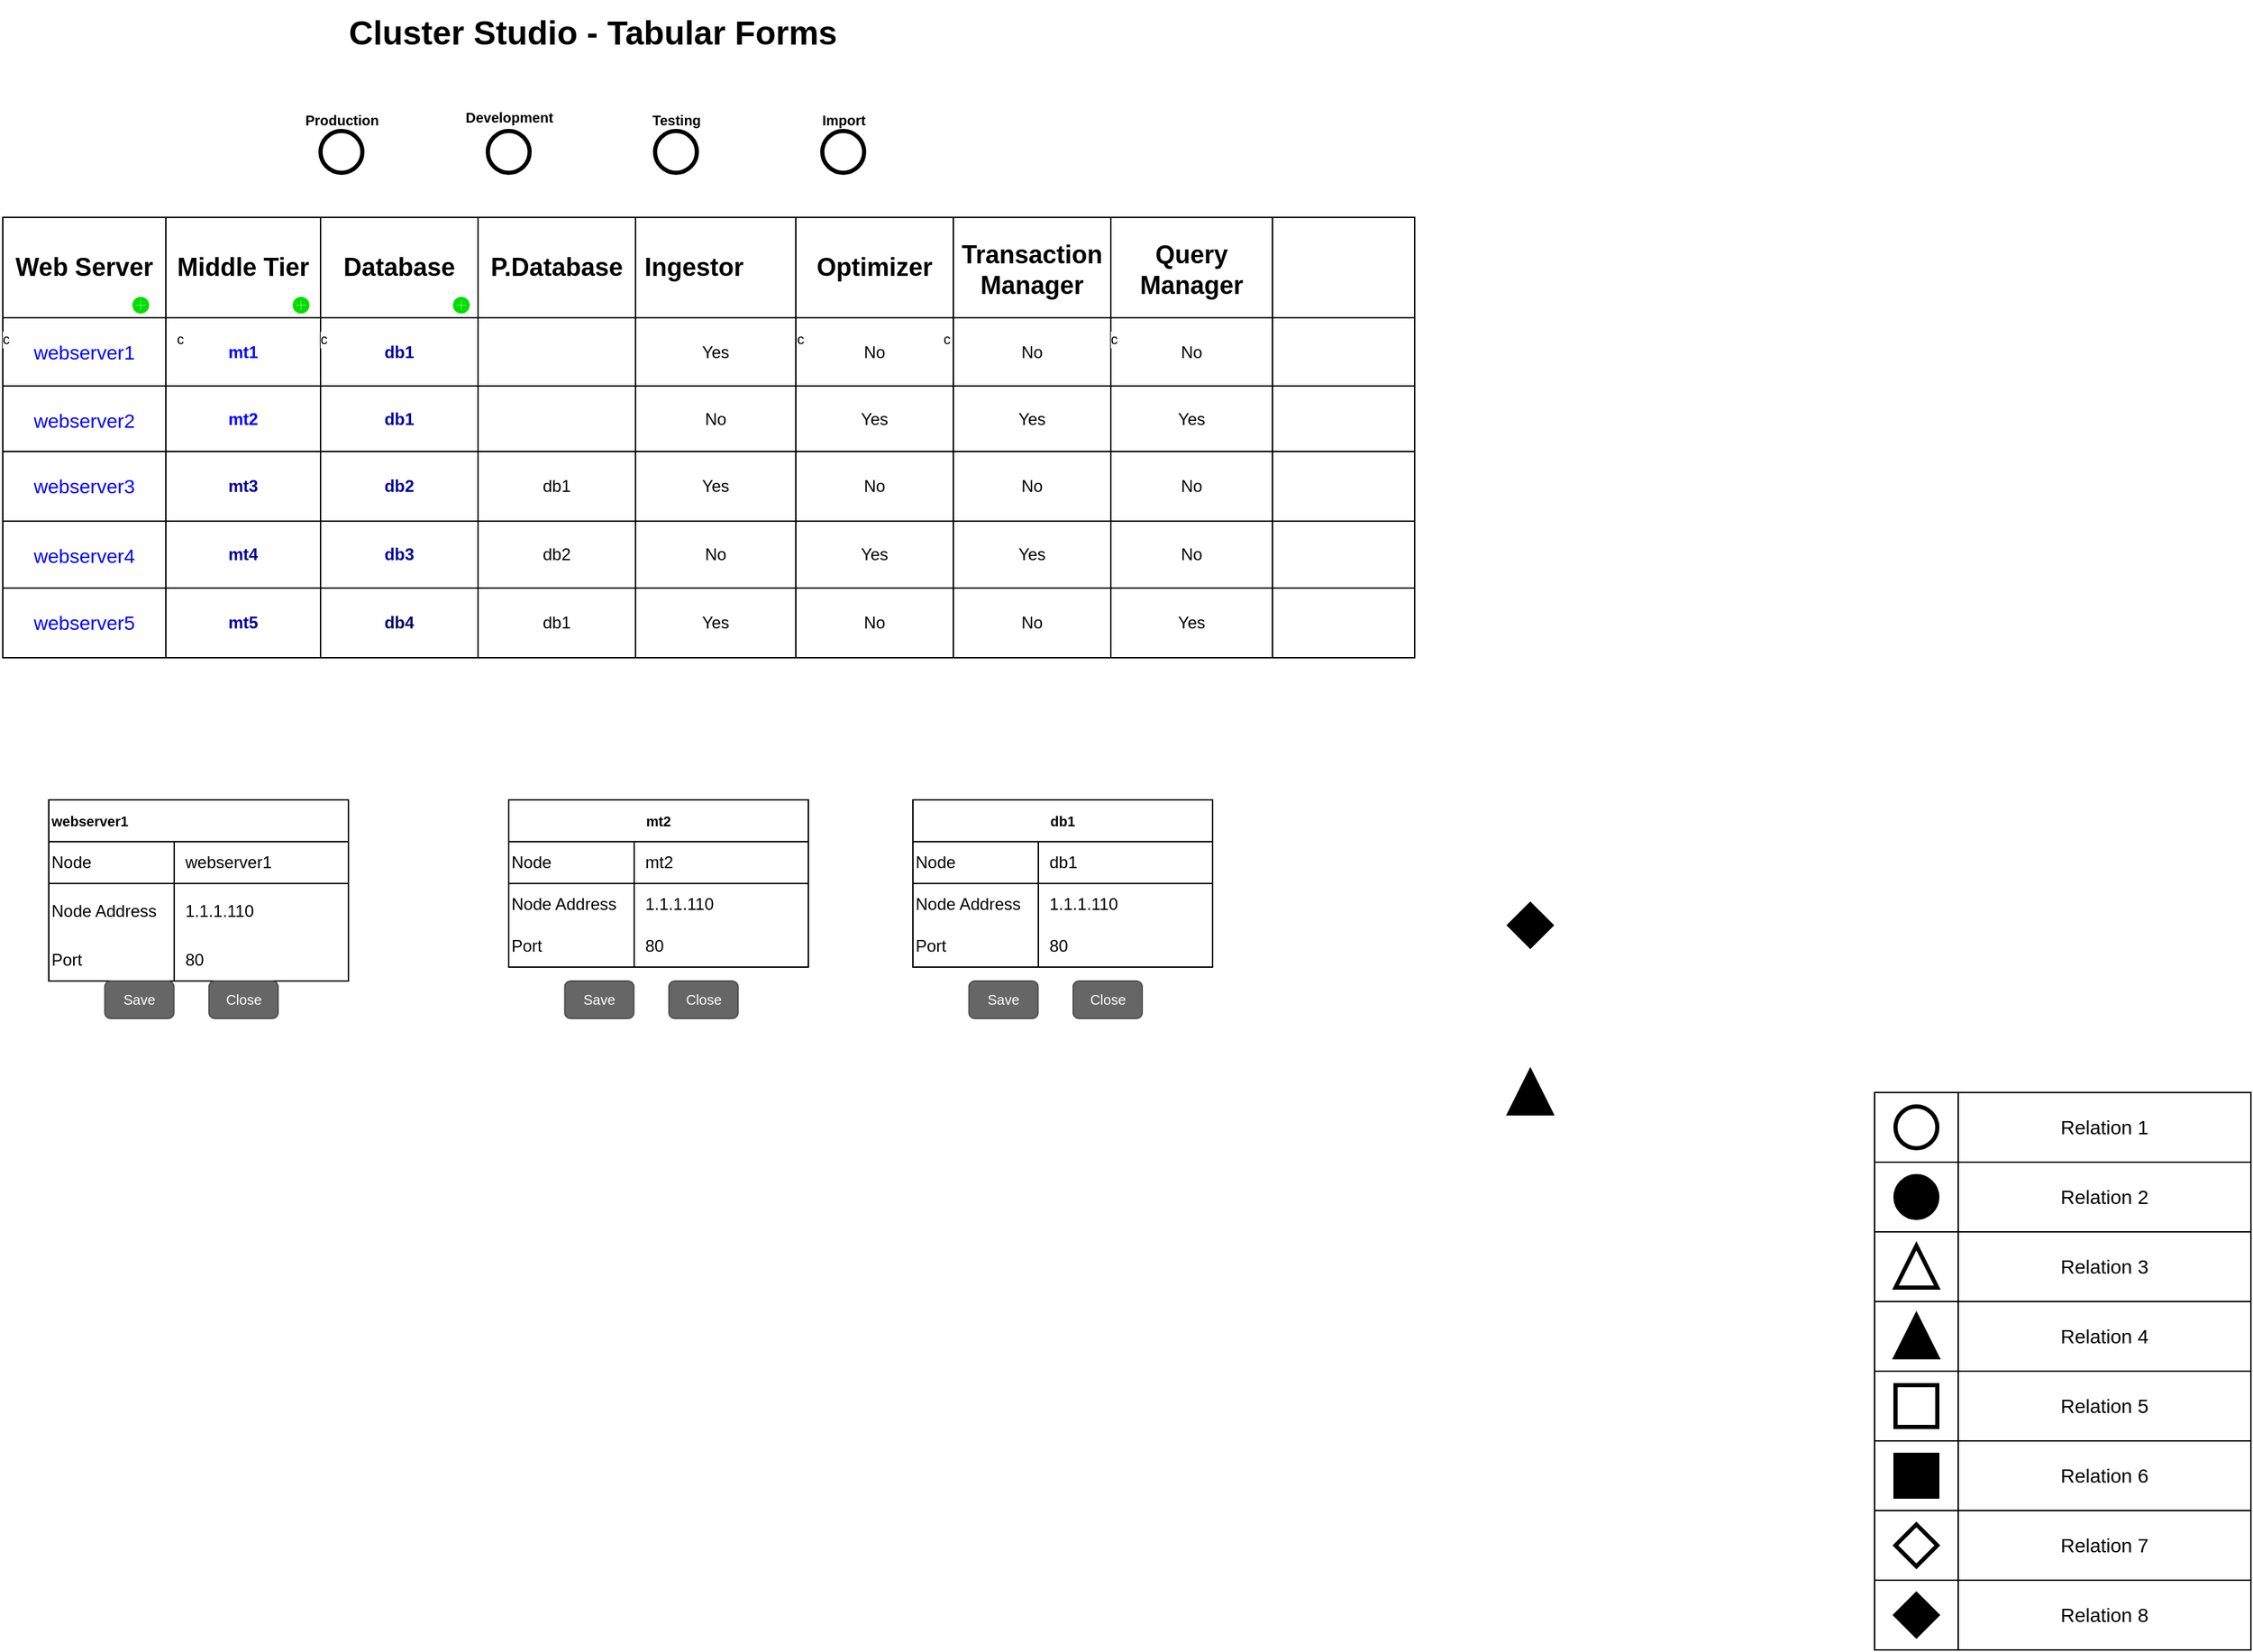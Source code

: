 <mxfile version="13.6.2" type="github">
  <diagram name="Page-1" id="bd83a815-5ea8-2e97-e5ec-87c9f400f2fa">
    <mxGraphModel dx="1038" dy="580" grid="1" gridSize="10" guides="1" tooltips="1" connect="1" arrows="1" fold="1" page="1" pageScale="1.5" pageWidth="1169" pageHeight="826" background="#ffffff" math="0" shadow="0">
      <root>
        <mxCell id="0" style=";html=1;" />
        <mxCell id="1" style=";html=1;" parent="0" />
        <mxCell id="kIJgZ0-0CaOkRdr19EaL-111" value="" style="shape=table;html=1;whiteSpace=wrap;startSize=0;container=1;collapsible=0;childLayout=tableLayout;" parent="1" vertex="1">
          <mxGeometry x="57" y="162" width="1013" height="316" as="geometry" />
        </mxCell>
        <mxCell id="kIJgZ0-0CaOkRdr19EaL-112" value="" style="shape=partialRectangle;html=1;whiteSpace=wrap;collapsible=0;dropTarget=0;pointerEvents=0;fillColor=none;top=0;left=0;bottom=0;right=0;points=[[0,0.5],[1,0.5]];portConstraint=eastwest;" parent="kIJgZ0-0CaOkRdr19EaL-111" vertex="1">
          <mxGeometry width="1013" height="72" as="geometry" />
        </mxCell>
        <mxCell id="kIJgZ0-0CaOkRdr19EaL-113" value="&lt;h2&gt;Web Server&lt;/h2&gt;" style="shape=partialRectangle;html=1;whiteSpace=wrap;connectable=0;overflow=hidden;fillColor=none;top=0;left=0;bottom=0;right=0;" parent="kIJgZ0-0CaOkRdr19EaL-112" vertex="1">
          <mxGeometry width="117" height="72" as="geometry" />
        </mxCell>
        <mxCell id="kIJgZ0-0CaOkRdr19EaL-114" value="&lt;h2&gt;Middle Tier&lt;/h2&gt;" style="shape=partialRectangle;html=1;whiteSpace=wrap;connectable=0;overflow=hidden;fillColor=none;top=0;left=0;bottom=0;right=0;" parent="kIJgZ0-0CaOkRdr19EaL-112" vertex="1">
          <mxGeometry x="117" width="111" height="72" as="geometry" />
        </mxCell>
        <mxCell id="kIJgZ0-0CaOkRdr19EaL-115" value="&lt;h2&gt;Database&lt;/h2&gt;" style="shape=partialRectangle;html=1;whiteSpace=wrap;connectable=0;overflow=hidden;fillColor=none;top=0;left=0;bottom=0;right=0;" parent="kIJgZ0-0CaOkRdr19EaL-112" vertex="1">
          <mxGeometry x="228" width="113" height="72" as="geometry" />
        </mxCell>
        <mxCell id="kIJgZ0-0CaOkRdr19EaL-116" value="&lt;h2&gt;P.Database&lt;/h2&gt;" style="shape=partialRectangle;html=1;whiteSpace=wrap;connectable=0;overflow=hidden;fillColor=none;top=0;left=0;bottom=0;right=0;" parent="kIJgZ0-0CaOkRdr19EaL-112" vertex="1">
          <mxGeometry x="341" width="113" height="72" as="geometry" />
        </mxCell>
        <mxCell id="kIJgZ0-0CaOkRdr19EaL-117" value="&lt;h2&gt;&lt;br&gt;&lt;/h2&gt;" style="shape=partialRectangle;html=1;whiteSpace=wrap;connectable=0;overflow=hidden;fillColor=none;top=0;left=0;bottom=0;right=0;" parent="kIJgZ0-0CaOkRdr19EaL-112" vertex="1">
          <mxGeometry x="454" width="115" height="72" as="geometry" />
        </mxCell>
        <mxCell id="kIJgZ0-0CaOkRdr19EaL-118" value="&lt;h2&gt;Optimizer&lt;/h2&gt;" style="shape=partialRectangle;html=1;whiteSpace=wrap;connectable=0;overflow=hidden;fillColor=none;top=0;left=0;bottom=0;right=0;" parent="kIJgZ0-0CaOkRdr19EaL-112" vertex="1">
          <mxGeometry x="569" width="113" height="72" as="geometry" />
        </mxCell>
        <mxCell id="kIJgZ0-0CaOkRdr19EaL-119" value="&lt;h2&gt;Transaction Manager&lt;/h2&gt;" style="shape=partialRectangle;html=1;whiteSpace=wrap;connectable=0;overflow=hidden;fillColor=none;top=0;left=0;bottom=0;right=0;" parent="kIJgZ0-0CaOkRdr19EaL-112" vertex="1">
          <mxGeometry x="682" width="113" height="72" as="geometry" />
        </mxCell>
        <mxCell id="kIJgZ0-0CaOkRdr19EaL-120" value="&lt;h2&gt;Query Manager&lt;/h2&gt;" style="shape=partialRectangle;html=1;whiteSpace=wrap;connectable=0;overflow=hidden;fillColor=none;top=0;left=0;bottom=0;right=0;" parent="kIJgZ0-0CaOkRdr19EaL-112" vertex="1">
          <mxGeometry x="795" width="116" height="72" as="geometry" />
        </mxCell>
        <mxCell id="kIJgZ0-0CaOkRdr19EaL-121" value="&lt;h2&gt;&lt;br&gt;&lt;/h2&gt;" style="shape=partialRectangle;html=1;whiteSpace=wrap;connectable=0;overflow=hidden;fillColor=none;top=0;left=0;bottom=0;right=0;" parent="kIJgZ0-0CaOkRdr19EaL-112" vertex="1">
          <mxGeometry x="911" width="102" height="72" as="geometry" />
        </mxCell>
        <mxCell id="kIJgZ0-0CaOkRdr19EaL-162" value="" style="shape=partialRectangle;html=1;whiteSpace=wrap;collapsible=0;dropTarget=0;pointerEvents=0;fillColor=none;top=0;left=0;bottom=0;right=0;points=[[0,0.5],[1,0.5]];portConstraint=eastwest;" parent="kIJgZ0-0CaOkRdr19EaL-111" vertex="1">
          <mxGeometry y="72" width="1013" height="49" as="geometry" />
        </mxCell>
        <mxCell id="kIJgZ0-0CaOkRdr19EaL-163" value="&lt;h3&gt;&lt;span style=&quot;font-weight: normal&quot;&gt;&lt;font color=&quot;#0000ff&quot;&gt;webserver1&lt;/font&gt;&lt;/span&gt;&lt;/h3&gt;" style="shape=partialRectangle;html=1;whiteSpace=wrap;connectable=0;overflow=hidden;fillColor=none;top=0;left=0;bottom=0;right=0;" parent="kIJgZ0-0CaOkRdr19EaL-162" vertex="1">
          <mxGeometry width="117" height="49" as="geometry" />
        </mxCell>
        <mxCell id="kIJgZ0-0CaOkRdr19EaL-164" value="&lt;font color=&quot;#0000ff&quot;&gt;&lt;b&gt;mt1&lt;/b&gt;&lt;/font&gt;" style="shape=partialRectangle;html=1;whiteSpace=wrap;connectable=0;overflow=hidden;fillColor=none;top=0;left=0;bottom=0;right=0;" parent="kIJgZ0-0CaOkRdr19EaL-162" vertex="1">
          <mxGeometry x="117" width="111" height="49" as="geometry" />
        </mxCell>
        <mxCell id="kIJgZ0-0CaOkRdr19EaL-165" value="&lt;font color=&quot;#000099&quot;&gt;&lt;b&gt;db1&lt;/b&gt;&lt;/font&gt;" style="shape=partialRectangle;html=1;whiteSpace=wrap;connectable=0;overflow=hidden;fillColor=none;top=0;left=0;bottom=0;right=0;" parent="kIJgZ0-0CaOkRdr19EaL-162" vertex="1">
          <mxGeometry x="228" width="113" height="49" as="geometry" />
        </mxCell>
        <mxCell id="kIJgZ0-0CaOkRdr19EaL-166" value="" style="shape=partialRectangle;html=1;whiteSpace=wrap;connectable=0;overflow=hidden;fillColor=none;top=0;left=0;bottom=0;right=0;" parent="kIJgZ0-0CaOkRdr19EaL-162" vertex="1">
          <mxGeometry x="341" width="113" height="49" as="geometry" />
        </mxCell>
        <mxCell id="kIJgZ0-0CaOkRdr19EaL-167" value="Yes" style="shape=partialRectangle;html=1;whiteSpace=wrap;connectable=0;overflow=hidden;fillColor=none;top=0;left=0;bottom=0;right=0;" parent="kIJgZ0-0CaOkRdr19EaL-162" vertex="1">
          <mxGeometry x="454" width="115" height="49" as="geometry" />
        </mxCell>
        <mxCell id="kIJgZ0-0CaOkRdr19EaL-168" value="No" style="shape=partialRectangle;html=1;whiteSpace=wrap;connectable=0;overflow=hidden;fillColor=none;top=0;left=0;bottom=0;right=0;" parent="kIJgZ0-0CaOkRdr19EaL-162" vertex="1">
          <mxGeometry x="569" width="113" height="49" as="geometry" />
        </mxCell>
        <mxCell id="kIJgZ0-0CaOkRdr19EaL-169" value="No" style="shape=partialRectangle;html=1;whiteSpace=wrap;connectable=0;overflow=hidden;fillColor=none;top=0;left=0;bottom=0;right=0;" parent="kIJgZ0-0CaOkRdr19EaL-162" vertex="1">
          <mxGeometry x="682" width="113" height="49" as="geometry" />
        </mxCell>
        <mxCell id="kIJgZ0-0CaOkRdr19EaL-170" value="No" style="shape=partialRectangle;html=1;whiteSpace=wrap;connectable=0;overflow=hidden;fillColor=none;top=0;left=0;bottom=0;right=0;" parent="kIJgZ0-0CaOkRdr19EaL-162" vertex="1">
          <mxGeometry x="795" width="116" height="49" as="geometry" />
        </mxCell>
        <mxCell id="kIJgZ0-0CaOkRdr19EaL-171" value="" style="shape=partialRectangle;html=1;whiteSpace=wrap;connectable=0;overflow=hidden;fillColor=none;top=0;left=0;bottom=0;right=0;" parent="kIJgZ0-0CaOkRdr19EaL-162" vertex="1">
          <mxGeometry x="911" width="102" height="49" as="geometry" />
        </mxCell>
        <mxCell id="kIJgZ0-0CaOkRdr19EaL-152" value="" style="shape=partialRectangle;html=1;whiteSpace=wrap;collapsible=0;dropTarget=0;pointerEvents=0;fillColor=none;top=0;left=0;bottom=0;right=0;points=[[0,0.5],[1,0.5]];portConstraint=eastwest;" parent="kIJgZ0-0CaOkRdr19EaL-111" vertex="1">
          <mxGeometry y="121" width="1013" height="47" as="geometry" />
        </mxCell>
        <mxCell id="kIJgZ0-0CaOkRdr19EaL-153" value="&lt;h3&gt;&lt;span style=&quot;font-weight: normal&quot;&gt;&lt;font color=&quot;#0000ff&quot;&gt;webserver2&lt;/font&gt;&lt;/span&gt;&lt;/h3&gt;" style="shape=partialRectangle;html=1;whiteSpace=wrap;connectable=0;overflow=hidden;fillColor=none;top=0;left=0;bottom=0;right=0;" parent="kIJgZ0-0CaOkRdr19EaL-152" vertex="1">
          <mxGeometry width="117" height="47" as="geometry" />
        </mxCell>
        <mxCell id="kIJgZ0-0CaOkRdr19EaL-154" value="&lt;font color=&quot;#0000ff&quot;&gt;&lt;b&gt;mt2&lt;/b&gt;&lt;/font&gt;" style="shape=partialRectangle;html=1;whiteSpace=wrap;connectable=0;overflow=hidden;fillColor=none;top=0;left=0;bottom=0;right=0;" parent="kIJgZ0-0CaOkRdr19EaL-152" vertex="1">
          <mxGeometry x="117" width="111" height="47" as="geometry" />
        </mxCell>
        <mxCell id="kIJgZ0-0CaOkRdr19EaL-155" value="&lt;font color=&quot;#000099&quot;&gt;&lt;b&gt;db1&lt;/b&gt;&lt;/font&gt;" style="shape=partialRectangle;html=1;whiteSpace=wrap;connectable=0;overflow=hidden;fillColor=none;top=0;left=0;bottom=0;right=0;" parent="kIJgZ0-0CaOkRdr19EaL-152" vertex="1">
          <mxGeometry x="228" width="113" height="47" as="geometry" />
        </mxCell>
        <mxCell id="kIJgZ0-0CaOkRdr19EaL-156" value="" style="shape=partialRectangle;html=1;whiteSpace=wrap;connectable=0;overflow=hidden;fillColor=none;top=0;left=0;bottom=0;right=0;" parent="kIJgZ0-0CaOkRdr19EaL-152" vertex="1">
          <mxGeometry x="341" width="113" height="47" as="geometry" />
        </mxCell>
        <mxCell id="kIJgZ0-0CaOkRdr19EaL-157" value="No" style="shape=partialRectangle;html=1;whiteSpace=wrap;connectable=0;overflow=hidden;fillColor=none;top=0;left=0;bottom=0;right=0;" parent="kIJgZ0-0CaOkRdr19EaL-152" vertex="1">
          <mxGeometry x="454" width="115" height="47" as="geometry" />
        </mxCell>
        <mxCell id="kIJgZ0-0CaOkRdr19EaL-158" value="Yes" style="shape=partialRectangle;html=1;whiteSpace=wrap;connectable=0;overflow=hidden;fillColor=none;top=0;left=0;bottom=0;right=0;" parent="kIJgZ0-0CaOkRdr19EaL-152" vertex="1">
          <mxGeometry x="569" width="113" height="47" as="geometry" />
        </mxCell>
        <mxCell id="kIJgZ0-0CaOkRdr19EaL-159" value="Yes" style="shape=partialRectangle;html=1;whiteSpace=wrap;connectable=0;overflow=hidden;fillColor=none;top=0;left=0;bottom=0;right=0;" parent="kIJgZ0-0CaOkRdr19EaL-152" vertex="1">
          <mxGeometry x="682" width="113" height="47" as="geometry" />
        </mxCell>
        <mxCell id="kIJgZ0-0CaOkRdr19EaL-160" value="Yes" style="shape=partialRectangle;html=1;whiteSpace=wrap;connectable=0;overflow=hidden;fillColor=none;top=0;left=0;bottom=0;right=0;" parent="kIJgZ0-0CaOkRdr19EaL-152" vertex="1">
          <mxGeometry x="795" width="116" height="47" as="geometry" />
        </mxCell>
        <mxCell id="kIJgZ0-0CaOkRdr19EaL-161" value="" style="shape=partialRectangle;html=1;whiteSpace=wrap;connectable=0;overflow=hidden;fillColor=none;top=0;left=0;bottom=0;right=0;" parent="kIJgZ0-0CaOkRdr19EaL-152" vertex="1">
          <mxGeometry x="911" width="102" height="47" as="geometry" />
        </mxCell>
        <mxCell id="kIJgZ0-0CaOkRdr19EaL-142" value="" style="shape=partialRectangle;html=1;whiteSpace=wrap;collapsible=0;dropTarget=0;pointerEvents=0;fillColor=none;top=0;left=0;bottom=0;right=0;points=[[0,0.5],[1,0.5]];portConstraint=eastwest;" parent="kIJgZ0-0CaOkRdr19EaL-111" vertex="1">
          <mxGeometry y="168" width="1013" height="50" as="geometry" />
        </mxCell>
        <mxCell id="kIJgZ0-0CaOkRdr19EaL-143" value="&lt;h3&gt;&lt;span style=&quot;font-weight: normal&quot;&gt;&lt;font color=&quot;#0000ff&quot;&gt;webserver3&lt;/font&gt;&lt;/span&gt;&lt;/h3&gt;" style="shape=partialRectangle;html=1;whiteSpace=wrap;connectable=0;overflow=hidden;fillColor=none;top=0;left=0;bottom=0;right=0;" parent="kIJgZ0-0CaOkRdr19EaL-142" vertex="1">
          <mxGeometry width="117" height="50" as="geometry" />
        </mxCell>
        <mxCell id="kIJgZ0-0CaOkRdr19EaL-144" value="&lt;font color=&quot;#000099&quot;&gt;&lt;b&gt;mt3&lt;/b&gt;&lt;/font&gt;" style="shape=partialRectangle;html=1;whiteSpace=wrap;connectable=0;overflow=hidden;fillColor=none;top=0;left=0;bottom=0;right=0;" parent="kIJgZ0-0CaOkRdr19EaL-142" vertex="1">
          <mxGeometry x="117" width="111" height="50" as="geometry" />
        </mxCell>
        <mxCell id="kIJgZ0-0CaOkRdr19EaL-145" value="&lt;font color=&quot;#000099&quot;&gt;&lt;b&gt;db2&lt;/b&gt;&lt;/font&gt;" style="shape=partialRectangle;html=1;whiteSpace=wrap;connectable=0;overflow=hidden;fillColor=none;top=0;left=0;bottom=0;right=0;" parent="kIJgZ0-0CaOkRdr19EaL-142" vertex="1">
          <mxGeometry x="228" width="113" height="50" as="geometry" />
        </mxCell>
        <mxCell id="kIJgZ0-0CaOkRdr19EaL-146" value="db1" style="shape=partialRectangle;html=1;whiteSpace=wrap;connectable=0;overflow=hidden;fillColor=none;top=0;left=0;bottom=0;right=0;" parent="kIJgZ0-0CaOkRdr19EaL-142" vertex="1">
          <mxGeometry x="341" width="113" height="50" as="geometry" />
        </mxCell>
        <mxCell id="kIJgZ0-0CaOkRdr19EaL-147" value="Yes" style="shape=partialRectangle;html=1;whiteSpace=wrap;connectable=0;overflow=hidden;fillColor=none;top=0;left=0;bottom=0;right=0;" parent="kIJgZ0-0CaOkRdr19EaL-142" vertex="1">
          <mxGeometry x="454" width="115" height="50" as="geometry" />
        </mxCell>
        <mxCell id="kIJgZ0-0CaOkRdr19EaL-148" value="No" style="shape=partialRectangle;html=1;whiteSpace=wrap;connectable=0;overflow=hidden;fillColor=none;top=0;left=0;bottom=0;right=0;" parent="kIJgZ0-0CaOkRdr19EaL-142" vertex="1">
          <mxGeometry x="569" width="113" height="50" as="geometry" />
        </mxCell>
        <mxCell id="kIJgZ0-0CaOkRdr19EaL-149" value="No" style="shape=partialRectangle;html=1;whiteSpace=wrap;connectable=0;overflow=hidden;fillColor=none;top=0;left=0;bottom=0;right=0;" parent="kIJgZ0-0CaOkRdr19EaL-142" vertex="1">
          <mxGeometry x="682" width="113" height="50" as="geometry" />
        </mxCell>
        <mxCell id="kIJgZ0-0CaOkRdr19EaL-150" value="No" style="shape=partialRectangle;html=1;whiteSpace=wrap;connectable=0;overflow=hidden;fillColor=none;top=0;left=0;bottom=0;right=0;" parent="kIJgZ0-0CaOkRdr19EaL-142" vertex="1">
          <mxGeometry x="795" width="116" height="50" as="geometry" />
        </mxCell>
        <mxCell id="kIJgZ0-0CaOkRdr19EaL-151" value="" style="shape=partialRectangle;html=1;whiteSpace=wrap;connectable=0;overflow=hidden;fillColor=none;top=0;left=0;bottom=0;right=0;" parent="kIJgZ0-0CaOkRdr19EaL-142" vertex="1">
          <mxGeometry x="911" width="102" height="50" as="geometry" />
        </mxCell>
        <mxCell id="kIJgZ0-0CaOkRdr19EaL-122" value="" style="shape=partialRectangle;html=1;whiteSpace=wrap;collapsible=0;dropTarget=0;pointerEvents=0;fillColor=none;top=0;left=0;bottom=0;right=0;points=[[0,0.5],[1,0.5]];portConstraint=eastwest;" parent="kIJgZ0-0CaOkRdr19EaL-111" vertex="1">
          <mxGeometry y="218" width="1013" height="48" as="geometry" />
        </mxCell>
        <mxCell id="kIJgZ0-0CaOkRdr19EaL-123" value="&lt;h3&gt;&lt;span style=&quot;font-weight: normal&quot;&gt;&lt;font color=&quot;#0000ff&quot;&gt;webserver4&lt;/font&gt;&lt;/span&gt;&lt;/h3&gt;" style="shape=partialRectangle;html=1;whiteSpace=wrap;connectable=0;overflow=hidden;fillColor=none;top=0;left=0;bottom=0;right=0;" parent="kIJgZ0-0CaOkRdr19EaL-122" vertex="1">
          <mxGeometry width="117" height="48" as="geometry" />
        </mxCell>
        <mxCell id="kIJgZ0-0CaOkRdr19EaL-124" value="&lt;font color=&quot;#000099&quot;&gt;&lt;b&gt;mt4&lt;/b&gt;&lt;/font&gt;" style="shape=partialRectangle;html=1;whiteSpace=wrap;connectable=0;overflow=hidden;fillColor=none;top=0;left=0;bottom=0;right=0;" parent="kIJgZ0-0CaOkRdr19EaL-122" vertex="1">
          <mxGeometry x="117" width="111" height="48" as="geometry" />
        </mxCell>
        <mxCell id="kIJgZ0-0CaOkRdr19EaL-125" value="&lt;font color=&quot;#000099&quot;&gt;&lt;b&gt;db3&lt;/b&gt;&lt;/font&gt;" style="shape=partialRectangle;html=1;whiteSpace=wrap;connectable=0;overflow=hidden;fillColor=none;top=0;left=0;bottom=0;right=0;" parent="kIJgZ0-0CaOkRdr19EaL-122" vertex="1">
          <mxGeometry x="228" width="113" height="48" as="geometry" />
        </mxCell>
        <mxCell id="kIJgZ0-0CaOkRdr19EaL-126" value="db2" style="shape=partialRectangle;html=1;whiteSpace=wrap;connectable=0;overflow=hidden;fillColor=none;top=0;left=0;bottom=0;right=0;" parent="kIJgZ0-0CaOkRdr19EaL-122" vertex="1">
          <mxGeometry x="341" width="113" height="48" as="geometry" />
        </mxCell>
        <mxCell id="kIJgZ0-0CaOkRdr19EaL-127" value="No" style="shape=partialRectangle;html=1;whiteSpace=wrap;connectable=0;overflow=hidden;fillColor=none;top=0;left=0;bottom=0;right=0;" parent="kIJgZ0-0CaOkRdr19EaL-122" vertex="1">
          <mxGeometry x="454" width="115" height="48" as="geometry" />
        </mxCell>
        <mxCell id="kIJgZ0-0CaOkRdr19EaL-128" value="Yes" style="shape=partialRectangle;html=1;whiteSpace=wrap;connectable=0;overflow=hidden;fillColor=none;top=0;left=0;bottom=0;right=0;" parent="kIJgZ0-0CaOkRdr19EaL-122" vertex="1">
          <mxGeometry x="569" width="113" height="48" as="geometry" />
        </mxCell>
        <mxCell id="kIJgZ0-0CaOkRdr19EaL-129" value="Yes" style="shape=partialRectangle;html=1;whiteSpace=wrap;connectable=0;overflow=hidden;fillColor=none;top=0;left=0;bottom=0;right=0;" parent="kIJgZ0-0CaOkRdr19EaL-122" vertex="1">
          <mxGeometry x="682" width="113" height="48" as="geometry" />
        </mxCell>
        <mxCell id="kIJgZ0-0CaOkRdr19EaL-130" value="No" style="shape=partialRectangle;html=1;whiteSpace=wrap;connectable=0;overflow=hidden;fillColor=none;top=0;left=0;bottom=0;right=0;" parent="kIJgZ0-0CaOkRdr19EaL-122" vertex="1">
          <mxGeometry x="795" width="116" height="48" as="geometry" />
        </mxCell>
        <mxCell id="kIJgZ0-0CaOkRdr19EaL-131" value="" style="shape=partialRectangle;html=1;whiteSpace=wrap;connectable=0;overflow=hidden;fillColor=none;top=0;left=0;bottom=0;right=0;" parent="kIJgZ0-0CaOkRdr19EaL-122" vertex="1">
          <mxGeometry x="911" width="102" height="48" as="geometry" />
        </mxCell>
        <mxCell id="kIJgZ0-0CaOkRdr19EaL-132" value="" style="shape=partialRectangle;html=1;whiteSpace=wrap;collapsible=0;dropTarget=0;pointerEvents=0;fillColor=none;top=0;left=0;bottom=0;right=0;points=[[0,0.5],[1,0.5]];portConstraint=eastwest;" parent="kIJgZ0-0CaOkRdr19EaL-111" vertex="1">
          <mxGeometry y="266" width="1013" height="50" as="geometry" />
        </mxCell>
        <mxCell id="kIJgZ0-0CaOkRdr19EaL-133" value="&lt;h3&gt;&lt;span style=&quot;font-weight: normal&quot;&gt;&lt;font color=&quot;#0000ff&quot;&gt;webserver5&lt;/font&gt;&lt;/span&gt;&lt;/h3&gt;" style="shape=partialRectangle;html=1;whiteSpace=wrap;connectable=0;overflow=hidden;fillColor=none;top=0;left=0;bottom=0;right=0;" parent="kIJgZ0-0CaOkRdr19EaL-132" vertex="1">
          <mxGeometry width="117" height="50" as="geometry" />
        </mxCell>
        <mxCell id="kIJgZ0-0CaOkRdr19EaL-134" value="&lt;font color=&quot;#000099&quot;&gt;&lt;b&gt;mt5&lt;/b&gt;&lt;/font&gt;" style="shape=partialRectangle;html=1;whiteSpace=wrap;connectable=0;overflow=hidden;fillColor=none;top=0;left=0;bottom=0;right=0;" parent="kIJgZ0-0CaOkRdr19EaL-132" vertex="1">
          <mxGeometry x="117" width="111" height="50" as="geometry" />
        </mxCell>
        <mxCell id="kIJgZ0-0CaOkRdr19EaL-135" value="&lt;font color=&quot;#000066&quot;&gt;&lt;b&gt;db4&lt;/b&gt;&lt;/font&gt;" style="shape=partialRectangle;html=1;whiteSpace=wrap;connectable=0;overflow=hidden;fillColor=none;top=0;left=0;bottom=0;right=0;" parent="kIJgZ0-0CaOkRdr19EaL-132" vertex="1">
          <mxGeometry x="228" width="113" height="50" as="geometry" />
        </mxCell>
        <mxCell id="kIJgZ0-0CaOkRdr19EaL-136" value="db1" style="shape=partialRectangle;html=1;whiteSpace=wrap;connectable=0;overflow=hidden;fillColor=none;top=0;left=0;bottom=0;right=0;" parent="kIJgZ0-0CaOkRdr19EaL-132" vertex="1">
          <mxGeometry x="341" width="113" height="50" as="geometry" />
        </mxCell>
        <mxCell id="kIJgZ0-0CaOkRdr19EaL-137" value="Yes" style="shape=partialRectangle;html=1;whiteSpace=wrap;connectable=0;overflow=hidden;fillColor=none;top=0;left=0;bottom=0;right=0;" parent="kIJgZ0-0CaOkRdr19EaL-132" vertex="1">
          <mxGeometry x="454" width="115" height="50" as="geometry" />
        </mxCell>
        <mxCell id="kIJgZ0-0CaOkRdr19EaL-138" value="No" style="shape=partialRectangle;html=1;whiteSpace=wrap;connectable=0;overflow=hidden;fillColor=none;top=0;left=0;bottom=0;right=0;" parent="kIJgZ0-0CaOkRdr19EaL-132" vertex="1">
          <mxGeometry x="569" width="113" height="50" as="geometry" />
        </mxCell>
        <mxCell id="kIJgZ0-0CaOkRdr19EaL-139" value="No" style="shape=partialRectangle;html=1;whiteSpace=wrap;connectable=0;overflow=hidden;fillColor=none;top=0;left=0;bottom=0;right=0;" parent="kIJgZ0-0CaOkRdr19EaL-132" vertex="1">
          <mxGeometry x="682" width="113" height="50" as="geometry" />
        </mxCell>
        <mxCell id="kIJgZ0-0CaOkRdr19EaL-140" value="Yes" style="shape=partialRectangle;html=1;whiteSpace=wrap;connectable=0;overflow=hidden;fillColor=none;top=0;left=0;bottom=0;right=0;" parent="kIJgZ0-0CaOkRdr19EaL-132" vertex="1">
          <mxGeometry x="795" width="116" height="50" as="geometry" />
        </mxCell>
        <mxCell id="kIJgZ0-0CaOkRdr19EaL-141" value="" style="shape=partialRectangle;html=1;whiteSpace=wrap;connectable=0;overflow=hidden;fillColor=none;top=0;left=0;bottom=0;right=0;" parent="kIJgZ0-0CaOkRdr19EaL-132" vertex="1">
          <mxGeometry x="911" width="102" height="50" as="geometry" />
        </mxCell>
        <mxCell id="kIJgZ0-0CaOkRdr19EaL-277" value="webserver1" style="shape=table;html=1;whiteSpace=wrap;startSize=30;container=1;collapsible=0;childLayout=tableLayout;fixedRows=1;rowLines=0;fontStyle=1;align=left;fontSize=10;" parent="1" vertex="1">
          <mxGeometry x="90" y="580" width="215" height="130" as="geometry" />
        </mxCell>
        <mxCell id="kIJgZ0-0CaOkRdr19EaL-278" value="" style="shape=partialRectangle;html=1;whiteSpace=wrap;collapsible=0;dropTarget=0;pointerEvents=0;fillColor=none;top=0;left=0;bottom=1;right=0;points=[[0,0.5],[1,0.5]];portConstraint=eastwest;" parent="kIJgZ0-0CaOkRdr19EaL-277" vertex="1">
          <mxGeometry y="30" width="215" height="30" as="geometry" />
        </mxCell>
        <mxCell id="kIJgZ0-0CaOkRdr19EaL-279" value="Node" style="shape=partialRectangle;html=1;whiteSpace=wrap;connectable=0;fillColor=none;top=0;left=0;bottom=0;right=0;overflow=hidden;align=left;" parent="kIJgZ0-0CaOkRdr19EaL-278" vertex="1">
          <mxGeometry width="90" height="30" as="geometry" />
        </mxCell>
        <mxCell id="kIJgZ0-0CaOkRdr19EaL-280" value="webserver1" style="shape=partialRectangle;html=1;whiteSpace=wrap;connectable=0;fillColor=none;top=0;left=0;bottom=0;right=0;align=left;spacingLeft=6;overflow=hidden;" parent="kIJgZ0-0CaOkRdr19EaL-278" vertex="1">
          <mxGeometry x="90" width="125" height="30" as="geometry" />
        </mxCell>
        <mxCell id="kIJgZ0-0CaOkRdr19EaL-281" value="" style="shape=partialRectangle;html=1;whiteSpace=wrap;collapsible=0;dropTarget=0;pointerEvents=0;fillColor=none;top=0;left=0;bottom=0;right=0;points=[[0,0.5],[1,0.5]];portConstraint=eastwest;" parent="kIJgZ0-0CaOkRdr19EaL-277" vertex="1">
          <mxGeometry y="60" width="215" height="40" as="geometry" />
        </mxCell>
        <mxCell id="kIJgZ0-0CaOkRdr19EaL-282" value="Node Address" style="shape=partialRectangle;html=1;whiteSpace=wrap;connectable=0;fillColor=none;top=0;left=0;bottom=0;right=0;overflow=hidden;align=left;" parent="kIJgZ0-0CaOkRdr19EaL-281" vertex="1">
          <mxGeometry width="90" height="40" as="geometry" />
        </mxCell>
        <mxCell id="kIJgZ0-0CaOkRdr19EaL-283" value="1.1.1.110" style="shape=partialRectangle;html=1;whiteSpace=wrap;connectable=0;fillColor=none;top=0;left=0;bottom=0;right=0;align=left;spacingLeft=6;overflow=hidden;" parent="kIJgZ0-0CaOkRdr19EaL-281" vertex="1">
          <mxGeometry x="90" width="125" height="40" as="geometry" />
        </mxCell>
        <mxCell id="kIJgZ0-0CaOkRdr19EaL-284" value="" style="shape=partialRectangle;html=1;whiteSpace=wrap;collapsible=0;dropTarget=0;pointerEvents=0;fillColor=none;top=0;left=0;bottom=0;right=0;points=[[0,0.5],[1,0.5]];portConstraint=eastwest;" parent="kIJgZ0-0CaOkRdr19EaL-277" vertex="1">
          <mxGeometry y="100" width="215" height="30" as="geometry" />
        </mxCell>
        <mxCell id="kIJgZ0-0CaOkRdr19EaL-285" value="Port" style="shape=partialRectangle;html=1;whiteSpace=wrap;connectable=0;fillColor=none;top=0;left=0;bottom=0;right=0;overflow=hidden;align=left;" parent="kIJgZ0-0CaOkRdr19EaL-284" vertex="1">
          <mxGeometry width="90" height="30" as="geometry" />
        </mxCell>
        <mxCell id="kIJgZ0-0CaOkRdr19EaL-286" value="80" style="shape=partialRectangle;html=1;whiteSpace=wrap;connectable=0;fillColor=none;top=0;left=0;bottom=0;right=0;align=left;spacingLeft=6;overflow=hidden;" parent="kIJgZ0-0CaOkRdr19EaL-284" vertex="1">
          <mxGeometry x="90" width="125" height="30" as="geometry" />
        </mxCell>
        <mxCell id="1516e18e63f93b96-4" value="" style="whiteSpace=wrap;html=1;rounded=0;shadow=0;strokeWidth=1;fontSize=14" parent="1" vertex="1">
          <mxGeometry x="1400" y="1140" width="60" height="50" as="geometry" />
        </mxCell>
        <mxCell id="1516e18e63f93b96-5" value="Relation 8" style="whiteSpace=wrap;html=1;rounded=0;shadow=0;strokeWidth=1;fontSize=14" parent="1" vertex="1">
          <mxGeometry x="1460" y="1140" width="210" height="50" as="geometry" />
        </mxCell>
        <mxCell id="1516e18e63f93b96-12" value="" style="rhombus;whiteSpace=wrap;html=1;rounded=0;shadow=0;strokeWidth=3;fillColor=#000000;fontSize=14" parent="1" vertex="1">
          <mxGeometry x="1415" y="1150" width="30" height="30" as="geometry" />
        </mxCell>
        <mxCell id="1516e18e63f93b96-14" value="" style="whiteSpace=wrap;html=1;rounded=0;shadow=0;strokeWidth=1;fontSize=14" parent="1" vertex="1">
          <mxGeometry x="1400" y="1090" width="60" height="50" as="geometry" />
        </mxCell>
        <mxCell id="1516e18e63f93b96-15" value="Relation 7" style="whiteSpace=wrap;html=1;rounded=0;shadow=0;strokeWidth=1;fontSize=14" parent="1" vertex="1">
          <mxGeometry x="1460" y="1090" width="210" height="50" as="geometry" />
        </mxCell>
        <mxCell id="1516e18e63f93b96-18" value="" style="whiteSpace=wrap;html=1;rounded=0;shadow=0;strokeWidth=1;fontSize=14" parent="1" vertex="1">
          <mxGeometry x="1400" y="1040" width="60" height="50" as="geometry" />
        </mxCell>
        <mxCell id="1516e18e63f93b96-19" value="Relation 6" style="whiteSpace=wrap;html=1;rounded=0;shadow=0;strokeWidth=1;fontSize=14" parent="1" vertex="1">
          <mxGeometry x="1460" y="1040" width="210" height="50" as="geometry" />
        </mxCell>
        <mxCell id="1516e18e63f93b96-20" value="" style="whiteSpace=wrap;html=1;rounded=0;shadow=0;strokeWidth=1;fontSize=14" parent="1" vertex="1">
          <mxGeometry x="1400" y="990" width="60" height="50" as="geometry" />
        </mxCell>
        <mxCell id="1516e18e63f93b96-21" value="Relation 5" style="whiteSpace=wrap;html=1;rounded=0;shadow=0;strokeWidth=1;fontSize=14" parent="1" vertex="1">
          <mxGeometry x="1460" y="990" width="210" height="50" as="geometry" />
        </mxCell>
        <mxCell id="1516e18e63f93b96-22" value="" style="whiteSpace=wrap;html=1;rounded=0;shadow=0;strokeWidth=1;fontSize=14" parent="1" vertex="1">
          <mxGeometry x="1400" y="940" width="60" height="50" as="geometry" />
        </mxCell>
        <mxCell id="1516e18e63f93b96-23" value="Relation 4" style="whiteSpace=wrap;html=1;rounded=0;shadow=0;strokeWidth=1;fontSize=14" parent="1" vertex="1">
          <mxGeometry x="1460" y="940" width="210" height="50" as="geometry" />
        </mxCell>
        <mxCell id="1516e18e63f93b96-24" value="" style="whiteSpace=wrap;html=1;rounded=0;shadow=0;strokeWidth=1;fontSize=14" parent="1" vertex="1">
          <mxGeometry x="1400" y="890" width="60" height="50" as="geometry" />
        </mxCell>
        <mxCell id="1516e18e63f93b96-25" value="Relation 3" style="whiteSpace=wrap;html=1;rounded=0;shadow=0;strokeWidth=1;fontSize=14" parent="1" vertex="1">
          <mxGeometry x="1460" y="890" width="210" height="50" as="geometry" />
        </mxCell>
        <mxCell id="1516e18e63f93b96-26" value="" style="whiteSpace=wrap;html=1;rounded=0;shadow=0;strokeWidth=1;fontSize=14" parent="1" vertex="1">
          <mxGeometry x="1400" y="840" width="60" height="50" as="geometry" />
        </mxCell>
        <mxCell id="1516e18e63f93b96-27" value="Relation 2" style="whiteSpace=wrap;html=1;rounded=0;shadow=0;strokeWidth=1;fontSize=14" parent="1" vertex="1">
          <mxGeometry x="1460" y="840" width="210" height="50" as="geometry" />
        </mxCell>
        <mxCell id="1516e18e63f93b96-28" value="" style="whiteSpace=wrap;html=1;rounded=0;shadow=0;strokeWidth=1;fontSize=14" parent="1" vertex="1">
          <mxGeometry x="1400" y="790" width="60" height="50" as="geometry" />
        </mxCell>
        <mxCell id="1516e18e63f93b96-29" value="Relation 1" style="whiteSpace=wrap;html=1;rounded=0;shadow=0;strokeWidth=1;fontSize=14" parent="1" vertex="1">
          <mxGeometry x="1460" y="790" width="210" height="50" as="geometry" />
        </mxCell>
        <mxCell id="1516e18e63f93b96-3" value="Cluster Studio - Tabular Forms" style="text;strokeColor=none;fillColor=none;html=1;fontSize=24;fontStyle=1;verticalAlign=middle;align=center;rounded=0;shadow=1;" parent="1" vertex="1">
          <mxGeometry x="90" y="10" width="780" height="40" as="geometry" />
        </mxCell>
        <mxCell id="1516e18e63f93b96-6" value="" style="ellipse;whiteSpace=wrap;html=1;rounded=0;shadow=0;strokeWidth=3;fontSize=14" parent="1" vertex="1">
          <mxGeometry x="1415" y="800" width="30" height="30" as="geometry" />
        </mxCell>
        <mxCell id="1516e18e63f93b96-7" value="" style="ellipse;whiteSpace=wrap;html=1;rounded=0;shadow=0;strokeWidth=3;fontSize=14;fillColor=#000000;" parent="1" vertex="1">
          <mxGeometry x="1415" y="850" width="30" height="30" as="geometry" />
        </mxCell>
        <mxCell id="1516e18e63f93b96-8" value="" style="triangle;whiteSpace=wrap;html=1;rounded=0;shadow=0;strokeWidth=3;fillColor=#000000;fontSize=14;direction=north;" parent="1" vertex="1">
          <mxGeometry x="1415" y="950" width="30" height="30" as="geometry" />
        </mxCell>
        <mxCell id="1516e18e63f93b96-9" value="" style="triangle;whiteSpace=wrap;html=1;rounded=0;shadow=0;strokeWidth=3;fontSize=14;direction=north;" parent="1" vertex="1">
          <mxGeometry x="1415" y="900" width="30" height="30" as="geometry" />
        </mxCell>
        <mxCell id="1516e18e63f93b96-10" value="" style="whiteSpace=wrap;html=1;rounded=0;shadow=0;strokeWidth=3;fontSize=14" parent="1" vertex="1">
          <mxGeometry x="1415" y="1000" width="30" height="30" as="geometry" />
        </mxCell>
        <mxCell id="1516e18e63f93b96-11" value="" style="whiteSpace=wrap;html=1;rounded=0;shadow=0;strokeWidth=3;fillColor=#000000;fontSize=14" parent="1" vertex="1">
          <mxGeometry x="1415" y="1050" width="30" height="30" as="geometry" />
        </mxCell>
        <mxCell id="1516e18e63f93b96-13" value="" style="rhombus;whiteSpace=wrap;html=1;rounded=0;shadow=0;strokeWidth=3;fontSize=14" parent="1" vertex="1">
          <mxGeometry x="1415" y="1100" width="30" height="30" as="geometry" />
        </mxCell>
        <object label="" id="1516e18e63f93b96-32">
          <mxCell style="ellipse;whiteSpace=wrap;html=1;rounded=0;shadow=0;strokeWidth=3;fontSize=14" parent="1" vertex="1">
            <mxGeometry x="285" y="100" width="30" height="30" as="geometry" />
          </mxCell>
        </object>
        <mxCell id="1516e18e63f93b96-37" value="" style="triangle;whiteSpace=wrap;html=1;rounded=0;shadow=0;strokeWidth=3;fillColor=#000000;fontSize=14;direction=north;" parent="1" vertex="1">
          <mxGeometry x="1138" y="775" width="30" height="30" as="geometry" />
        </mxCell>
        <mxCell id="1516e18e63f93b96-50" value="" style="rhombus;whiteSpace=wrap;html=1;rounded=0;shadow=0;strokeWidth=3;fillColor=#000000;fontSize=14" parent="1" vertex="1">
          <mxGeometry x="1138" y="655" width="30" height="30" as="geometry" />
        </mxCell>
        <mxCell id="kIJgZ0-0CaOkRdr19EaL-2" value="" style="ellipse;whiteSpace=wrap;html=1;rounded=0;shadow=0;strokeWidth=3;fontSize=14" parent="1" vertex="1">
          <mxGeometry x="405" y="100" width="30" height="30" as="geometry" />
        </mxCell>
        <mxCell id="kIJgZ0-0CaOkRdr19EaL-3" value="" style="ellipse;whiteSpace=wrap;html=1;rounded=0;shadow=0;strokeWidth=3;fontSize=14" parent="1" vertex="1">
          <mxGeometry x="525" y="100" width="30" height="30" as="geometry" />
        </mxCell>
        <mxCell id="kIJgZ0-0CaOkRdr19EaL-4" value="" style="ellipse;whiteSpace=wrap;html=1;rounded=0;shadow=0;strokeWidth=3;fontSize=14" parent="1" vertex="1">
          <mxGeometry x="645" y="100" width="30" height="30" as="geometry" />
        </mxCell>
        <mxCell id="kIJgZ0-0CaOkRdr19EaL-7" value="Production" style="text;strokeColor=none;fillColor=none;html=1;fontSize=10;fontStyle=1;verticalAlign=middle;align=center;rounded=0;shadow=1;" parent="1" vertex="1">
          <mxGeometry x="265" y="82" width="70" height="20" as="geometry" />
        </mxCell>
        <mxCell id="kIJgZ0-0CaOkRdr19EaL-8" value="Development" style="text;strokeColor=none;fillColor=none;html=1;fontSize=10;fontStyle=1;verticalAlign=middle;align=center;rounded=0;shadow=1;" parent="1" vertex="1">
          <mxGeometry x="385" y="80" width="70" height="20" as="geometry" />
        </mxCell>
        <mxCell id="kIJgZ0-0CaOkRdr19EaL-9" value="Testing" style="text;strokeColor=none;fillColor=none;html=1;fontSize=10;fontStyle=1;verticalAlign=middle;align=center;rounded=0;shadow=1;" parent="1" vertex="1">
          <mxGeometry x="505" y="82" width="70" height="20" as="geometry" />
        </mxCell>
        <mxCell id="kIJgZ0-0CaOkRdr19EaL-10" value="Import" style="text;strokeColor=none;fillColor=none;html=1;fontSize=10;fontStyle=1;verticalAlign=middle;align=center;rounded=0;shadow=1;" parent="1" vertex="1">
          <mxGeometry x="625" y="82" width="70" height="20" as="geometry" />
        </mxCell>
        <mxCell id="kIJgZ0-0CaOkRdr19EaL-232" value="&lt;h2&gt;Ingestor&lt;/h2&gt;" style="shape=partialRectangle;html=1;whiteSpace=wrap;connectable=0;overflow=hidden;fillColor=none;top=0;left=0;bottom=0;right=0;" parent="1" vertex="1">
          <mxGeometry x="500" y="170" width="106" height="49" as="geometry" />
        </mxCell>
        <mxCell id="kIJgZ0-0CaOkRdr19EaL-244" value="" style="html=1;verticalLabelPosition=bottom;labelBackgroundColor=#ffffff;verticalAlign=top;shadow=0;dashed=0;strokeWidth=2;shape=mxgraph.ios7.misc.add;fillColor=#00dd00;strokeColor=#ffffff;fontSize=10;" parent="1" vertex="1">
          <mxGeometry x="150" y="219" width="12" height="12" as="geometry" />
        </mxCell>
        <mxCell id="kIJgZ0-0CaOkRdr19EaL-247" value="" style="html=1;verticalLabelPosition=bottom;labelBackgroundColor=#ffffff;verticalAlign=top;shadow=0;dashed=0;strokeWidth=2;shape=mxgraph.ios7.misc.add;fillColor=#00dd00;strokeColor=#ffffff;fontSize=10;" parent="1" vertex="1">
          <mxGeometry x="265" y="219" width="12" height="12" as="geometry" />
        </mxCell>
        <mxCell id="kIJgZ0-0CaOkRdr19EaL-248" value="" style="html=1;verticalLabelPosition=bottom;labelBackgroundColor=#ffffff;verticalAlign=top;shadow=0;dashed=0;strokeWidth=2;shape=mxgraph.ios7.misc.add;fillColor=#00dd00;strokeColor=#ffffff;fontSize=10;" parent="1" vertex="1">
          <mxGeometry x="380" y="219" width="12" height="12" as="geometry" />
        </mxCell>
        <mxCell id="kIJgZ0-0CaOkRdr19EaL-288" value="Save" style="rounded=1;html=1;shadow=0;dashed=0;whiteSpace=wrap;fontSize=10;fillColor=#666666;align=center;strokeColor=#4D4D4D;fontColor=#ffffff;" parent="1" vertex="1">
          <mxGeometry x="130.25" y="710" width="49.5" height="26.88" as="geometry" />
        </mxCell>
        <mxCell id="kIJgZ0-0CaOkRdr19EaL-290" value="Close" style="rounded=1;html=1;shadow=0;dashed=0;whiteSpace=wrap;fontSize=10;fillColor=#666666;align=center;strokeColor=#4D4D4D;fontColor=#ffffff;" parent="1" vertex="1">
          <mxGeometry x="205" y="710" width="49.5" height="26.88" as="geometry" />
        </mxCell>
        <mxCell id="kIJgZ0-0CaOkRdr19EaL-301" value="Save" style="rounded=1;html=1;shadow=0;dashed=0;whiteSpace=wrap;fontSize=10;fillColor=#666666;align=center;strokeColor=#4D4D4D;fontColor=#ffffff;" parent="1" vertex="1">
          <mxGeometry x="460.25" y="710" width="49.5" height="26.88" as="geometry" />
        </mxCell>
        <mxCell id="kIJgZ0-0CaOkRdr19EaL-302" value="Close" style="rounded=1;html=1;shadow=0;dashed=0;whiteSpace=wrap;fontSize=10;fillColor=#666666;align=center;strokeColor=#4D4D4D;fontColor=#ffffff;" parent="1" vertex="1">
          <mxGeometry x="535" y="710" width="49.5" height="26.88" as="geometry" />
        </mxCell>
        <mxCell id="kIJgZ0-0CaOkRdr19EaL-291" value="mt2" style="shape=table;html=1;whiteSpace=wrap;startSize=30;container=1;collapsible=0;childLayout=tableLayout;fixedRows=1;rowLines=0;fontStyle=1;align=center;fontSize=10;" parent="1" vertex="1">
          <mxGeometry x="420" y="580" width="215" height="120" as="geometry" />
        </mxCell>
        <mxCell id="kIJgZ0-0CaOkRdr19EaL-292" value="" style="shape=partialRectangle;html=1;whiteSpace=wrap;collapsible=0;dropTarget=0;pointerEvents=0;fillColor=none;top=0;left=0;bottom=1;right=0;points=[[0,0.5],[1,0.5]];portConstraint=eastwest;" parent="kIJgZ0-0CaOkRdr19EaL-291" vertex="1">
          <mxGeometry y="30" width="215" height="30" as="geometry" />
        </mxCell>
        <mxCell id="kIJgZ0-0CaOkRdr19EaL-293" value="Node" style="shape=partialRectangle;html=1;whiteSpace=wrap;connectable=0;fillColor=none;top=0;left=0;bottom=0;right=0;overflow=hidden;align=left;" parent="kIJgZ0-0CaOkRdr19EaL-292" vertex="1">
          <mxGeometry width="90" height="30" as="geometry" />
        </mxCell>
        <mxCell id="kIJgZ0-0CaOkRdr19EaL-294" value="mt2" style="shape=partialRectangle;html=1;whiteSpace=wrap;connectable=0;fillColor=none;top=0;left=0;bottom=0;right=0;align=left;spacingLeft=6;overflow=hidden;" parent="kIJgZ0-0CaOkRdr19EaL-292" vertex="1">
          <mxGeometry x="90" width="125" height="30" as="geometry" />
        </mxCell>
        <mxCell id="kIJgZ0-0CaOkRdr19EaL-295" value="" style="shape=partialRectangle;html=1;whiteSpace=wrap;collapsible=0;dropTarget=0;pointerEvents=0;fillColor=none;top=0;left=0;bottom=0;right=0;points=[[0,0.5],[1,0.5]];portConstraint=eastwest;" parent="kIJgZ0-0CaOkRdr19EaL-291" vertex="1">
          <mxGeometry y="60" width="215" height="30" as="geometry" />
        </mxCell>
        <mxCell id="kIJgZ0-0CaOkRdr19EaL-296" value="Node Address" style="shape=partialRectangle;html=1;whiteSpace=wrap;connectable=0;fillColor=none;top=0;left=0;bottom=0;right=0;overflow=hidden;align=left;" parent="kIJgZ0-0CaOkRdr19EaL-295" vertex="1">
          <mxGeometry width="90" height="30" as="geometry" />
        </mxCell>
        <mxCell id="kIJgZ0-0CaOkRdr19EaL-297" value="1.1.1.110" style="shape=partialRectangle;html=1;whiteSpace=wrap;connectable=0;fillColor=none;top=0;left=0;bottom=0;right=0;align=left;spacingLeft=6;overflow=hidden;" parent="kIJgZ0-0CaOkRdr19EaL-295" vertex="1">
          <mxGeometry x="90" width="125" height="30" as="geometry" />
        </mxCell>
        <mxCell id="kIJgZ0-0CaOkRdr19EaL-298" value="" style="shape=partialRectangle;html=1;whiteSpace=wrap;collapsible=0;dropTarget=0;pointerEvents=0;fillColor=none;top=0;left=0;bottom=0;right=0;points=[[0,0.5],[1,0.5]];portConstraint=eastwest;" parent="kIJgZ0-0CaOkRdr19EaL-291" vertex="1">
          <mxGeometry y="90" width="215" height="30" as="geometry" />
        </mxCell>
        <mxCell id="kIJgZ0-0CaOkRdr19EaL-299" value="Port" style="shape=partialRectangle;html=1;whiteSpace=wrap;connectable=0;fillColor=none;top=0;left=0;bottom=0;right=0;overflow=hidden;align=left;" parent="kIJgZ0-0CaOkRdr19EaL-298" vertex="1">
          <mxGeometry width="90" height="30" as="geometry" />
        </mxCell>
        <mxCell id="kIJgZ0-0CaOkRdr19EaL-300" value="80" style="shape=partialRectangle;html=1;whiteSpace=wrap;connectable=0;fillColor=none;top=0;left=0;bottom=0;right=0;align=left;spacingLeft=6;overflow=hidden;" parent="kIJgZ0-0CaOkRdr19EaL-298" vertex="1">
          <mxGeometry x="90" width="125" height="30" as="geometry" />
        </mxCell>
        <mxCell id="kIJgZ0-0CaOkRdr19EaL-303" value="Save" style="rounded=1;html=1;shadow=0;dashed=0;whiteSpace=wrap;fontSize=10;fillColor=#666666;align=center;strokeColor=#4D4D4D;fontColor=#ffffff;" parent="1" vertex="1">
          <mxGeometry x="750.25" y="710" width="49.5" height="26.88" as="geometry" />
        </mxCell>
        <mxCell id="kIJgZ0-0CaOkRdr19EaL-304" value="Close" style="rounded=1;html=1;shadow=0;dashed=0;whiteSpace=wrap;fontSize=10;fillColor=#666666;align=center;strokeColor=#4D4D4D;fontColor=#ffffff;" parent="1" vertex="1">
          <mxGeometry x="825" y="710" width="49.5" height="26.88" as="geometry" />
        </mxCell>
        <mxCell id="kIJgZ0-0CaOkRdr19EaL-305" value="db1" style="shape=table;html=1;whiteSpace=wrap;startSize=30;container=1;collapsible=0;childLayout=tableLayout;fixedRows=1;rowLines=0;fontStyle=1;align=center;fontSize=10;" parent="1" vertex="1">
          <mxGeometry x="710" y="580" width="215" height="120" as="geometry" />
        </mxCell>
        <mxCell id="kIJgZ0-0CaOkRdr19EaL-306" value="" style="shape=partialRectangle;html=1;whiteSpace=wrap;collapsible=0;dropTarget=0;pointerEvents=0;fillColor=none;top=0;left=0;bottom=1;right=0;points=[[0,0.5],[1,0.5]];portConstraint=eastwest;" parent="kIJgZ0-0CaOkRdr19EaL-305" vertex="1">
          <mxGeometry y="30" width="215" height="30" as="geometry" />
        </mxCell>
        <mxCell id="kIJgZ0-0CaOkRdr19EaL-307" value="Node" style="shape=partialRectangle;html=1;whiteSpace=wrap;connectable=0;fillColor=none;top=0;left=0;bottom=0;right=0;overflow=hidden;align=left;" parent="kIJgZ0-0CaOkRdr19EaL-306" vertex="1">
          <mxGeometry width="90" height="30" as="geometry" />
        </mxCell>
        <mxCell id="kIJgZ0-0CaOkRdr19EaL-308" value="db1" style="shape=partialRectangle;html=1;whiteSpace=wrap;connectable=0;fillColor=none;top=0;left=0;bottom=0;right=0;align=left;spacingLeft=6;overflow=hidden;" parent="kIJgZ0-0CaOkRdr19EaL-306" vertex="1">
          <mxGeometry x="90" width="125" height="30" as="geometry" />
        </mxCell>
        <mxCell id="kIJgZ0-0CaOkRdr19EaL-309" value="" style="shape=partialRectangle;html=1;whiteSpace=wrap;collapsible=0;dropTarget=0;pointerEvents=0;fillColor=none;top=0;left=0;bottom=0;right=0;points=[[0,0.5],[1,0.5]];portConstraint=eastwest;" parent="kIJgZ0-0CaOkRdr19EaL-305" vertex="1">
          <mxGeometry y="60" width="215" height="30" as="geometry" />
        </mxCell>
        <mxCell id="kIJgZ0-0CaOkRdr19EaL-310" value="Node Address" style="shape=partialRectangle;html=1;whiteSpace=wrap;connectable=0;fillColor=none;top=0;left=0;bottom=0;right=0;overflow=hidden;align=left;" parent="kIJgZ0-0CaOkRdr19EaL-309" vertex="1">
          <mxGeometry width="90" height="30" as="geometry" />
        </mxCell>
        <mxCell id="kIJgZ0-0CaOkRdr19EaL-311" value="1.1.1.110" style="shape=partialRectangle;html=1;whiteSpace=wrap;connectable=0;fillColor=none;top=0;left=0;bottom=0;right=0;align=left;spacingLeft=6;overflow=hidden;" parent="kIJgZ0-0CaOkRdr19EaL-309" vertex="1">
          <mxGeometry x="90" width="125" height="30" as="geometry" />
        </mxCell>
        <mxCell id="kIJgZ0-0CaOkRdr19EaL-312" value="" style="shape=partialRectangle;html=1;whiteSpace=wrap;collapsible=0;dropTarget=0;pointerEvents=0;fillColor=none;top=0;left=0;bottom=0;right=0;points=[[0,0.5],[1,0.5]];portConstraint=eastwest;" parent="kIJgZ0-0CaOkRdr19EaL-305" vertex="1">
          <mxGeometry y="90" width="215" height="30" as="geometry" />
        </mxCell>
        <mxCell id="kIJgZ0-0CaOkRdr19EaL-313" value="Port" style="shape=partialRectangle;html=1;whiteSpace=wrap;connectable=0;fillColor=none;top=0;left=0;bottom=0;right=0;overflow=hidden;align=left;" parent="kIJgZ0-0CaOkRdr19EaL-312" vertex="1">
          <mxGeometry width="90" height="30" as="geometry" />
        </mxCell>
        <mxCell id="kIJgZ0-0CaOkRdr19EaL-314" value="80" style="shape=partialRectangle;html=1;whiteSpace=wrap;connectable=0;fillColor=none;top=0;left=0;bottom=0;right=0;align=left;spacingLeft=6;overflow=hidden;" parent="kIJgZ0-0CaOkRdr19EaL-312" vertex="1">
          <mxGeometry x="90" width="125" height="30" as="geometry" />
        </mxCell>
        <mxCell id="kIJgZ0-0CaOkRdr19EaL-315" value="c" style="shape=image;html=1;verticalAlign=top;verticalLabelPosition=bottom;labelBackgroundColor=#ffffff;imageAspect=0;aspect=fixed;image=https://cdn1.iconfinder.com/data/icons/shopping-234/64/shopping_red_outline_short-128.png;fontSize=10;align=left;" parent="1" vertex="1">
          <mxGeometry x="55" y="202" width="35" height="35" as="geometry" />
        </mxCell>
        <mxCell id="kIJgZ0-0CaOkRdr19EaL-328" value="c" style="shape=image;html=1;verticalAlign=top;verticalLabelPosition=bottom;labelBackgroundColor=#ffffff;imageAspect=0;aspect=fixed;image=https://cdn1.iconfinder.com/data/icons/shopping-234/64/shopping_red_outline_short-128.png;fontSize=10;align=left;" parent="1" vertex="1">
          <mxGeometry x="179.75" y="202" width="35" height="35" as="geometry" />
        </mxCell>
        <mxCell id="kIJgZ0-0CaOkRdr19EaL-329" value="c" style="shape=image;html=1;verticalAlign=top;verticalLabelPosition=bottom;labelBackgroundColor=#ffffff;imageAspect=0;aspect=fixed;image=https://cdn1.iconfinder.com/data/icons/shopping-234/64/shopping_red_outline_short-128.png;fontSize=10;align=left;" parent="1" vertex="1">
          <mxGeometry x="282.5" y="202" width="35" height="35" as="geometry" />
        </mxCell>
        <mxCell id="kIJgZ0-0CaOkRdr19EaL-330" value="" style="shape=image;html=1;verticalAlign=top;verticalLabelPosition=bottom;labelBackgroundColor=#ffffff;imageAspect=0;aspect=fixed;image=https://cdn1.iconfinder.com/data/icons/shopping-234/64/shopping_red_outline_short-128.png;fontSize=10;align=left;" parent="1" vertex="1">
          <mxGeometry x="405" y="202" width="35" height="35" as="geometry" />
        </mxCell>
        <mxCell id="kIJgZ0-0CaOkRdr19EaL-331" value="" style="shape=image;html=1;verticalAlign=top;verticalLabelPosition=bottom;labelBackgroundColor=#ffffff;imageAspect=0;aspect=fixed;image=https://cdn1.iconfinder.com/data/icons/shopping-234/64/shopping_red_outline_short-128.png;fontSize=10;align=left;" parent="1" vertex="1">
          <mxGeometry x="515" y="202" width="35" height="35" as="geometry" />
        </mxCell>
        <mxCell id="kIJgZ0-0CaOkRdr19EaL-332" value="c" style="shape=image;html=1;verticalAlign=top;verticalLabelPosition=bottom;labelBackgroundColor=#ffffff;imageAspect=0;aspect=fixed;image=https://cdn1.iconfinder.com/data/icons/shopping-234/64/shopping_red_outline_short-128.png;fontSize=10;align=left;" parent="1" vertex="1">
          <mxGeometry x="625" y="202" width="35" height="35" as="geometry" />
        </mxCell>
        <mxCell id="kIJgZ0-0CaOkRdr19EaL-333" value="c" style="shape=image;html=1;verticalAlign=top;verticalLabelPosition=bottom;labelBackgroundColor=#ffffff;imageAspect=0;aspect=fixed;image=https://cdn1.iconfinder.com/data/icons/shopping-234/64/shopping_red_outline_short-128.png;fontSize=10;align=left;" parent="1" vertex="1">
          <mxGeometry x="730" y="202" width="35" height="35" as="geometry" />
        </mxCell>
        <mxCell id="kIJgZ0-0CaOkRdr19EaL-334" value="c" style="shape=image;html=1;verticalAlign=top;verticalLabelPosition=bottom;labelBackgroundColor=#ffffff;imageAspect=0;aspect=fixed;image=https://cdn1.iconfinder.com/data/icons/shopping-234/64/shopping_red_outline_short-128.png;fontSize=10;align=left;" parent="1" vertex="1">
          <mxGeometry x="850" y="202" width="35" height="35" as="geometry" />
        </mxCell>
      </root>
    </mxGraphModel>
  </diagram>
</mxfile>
